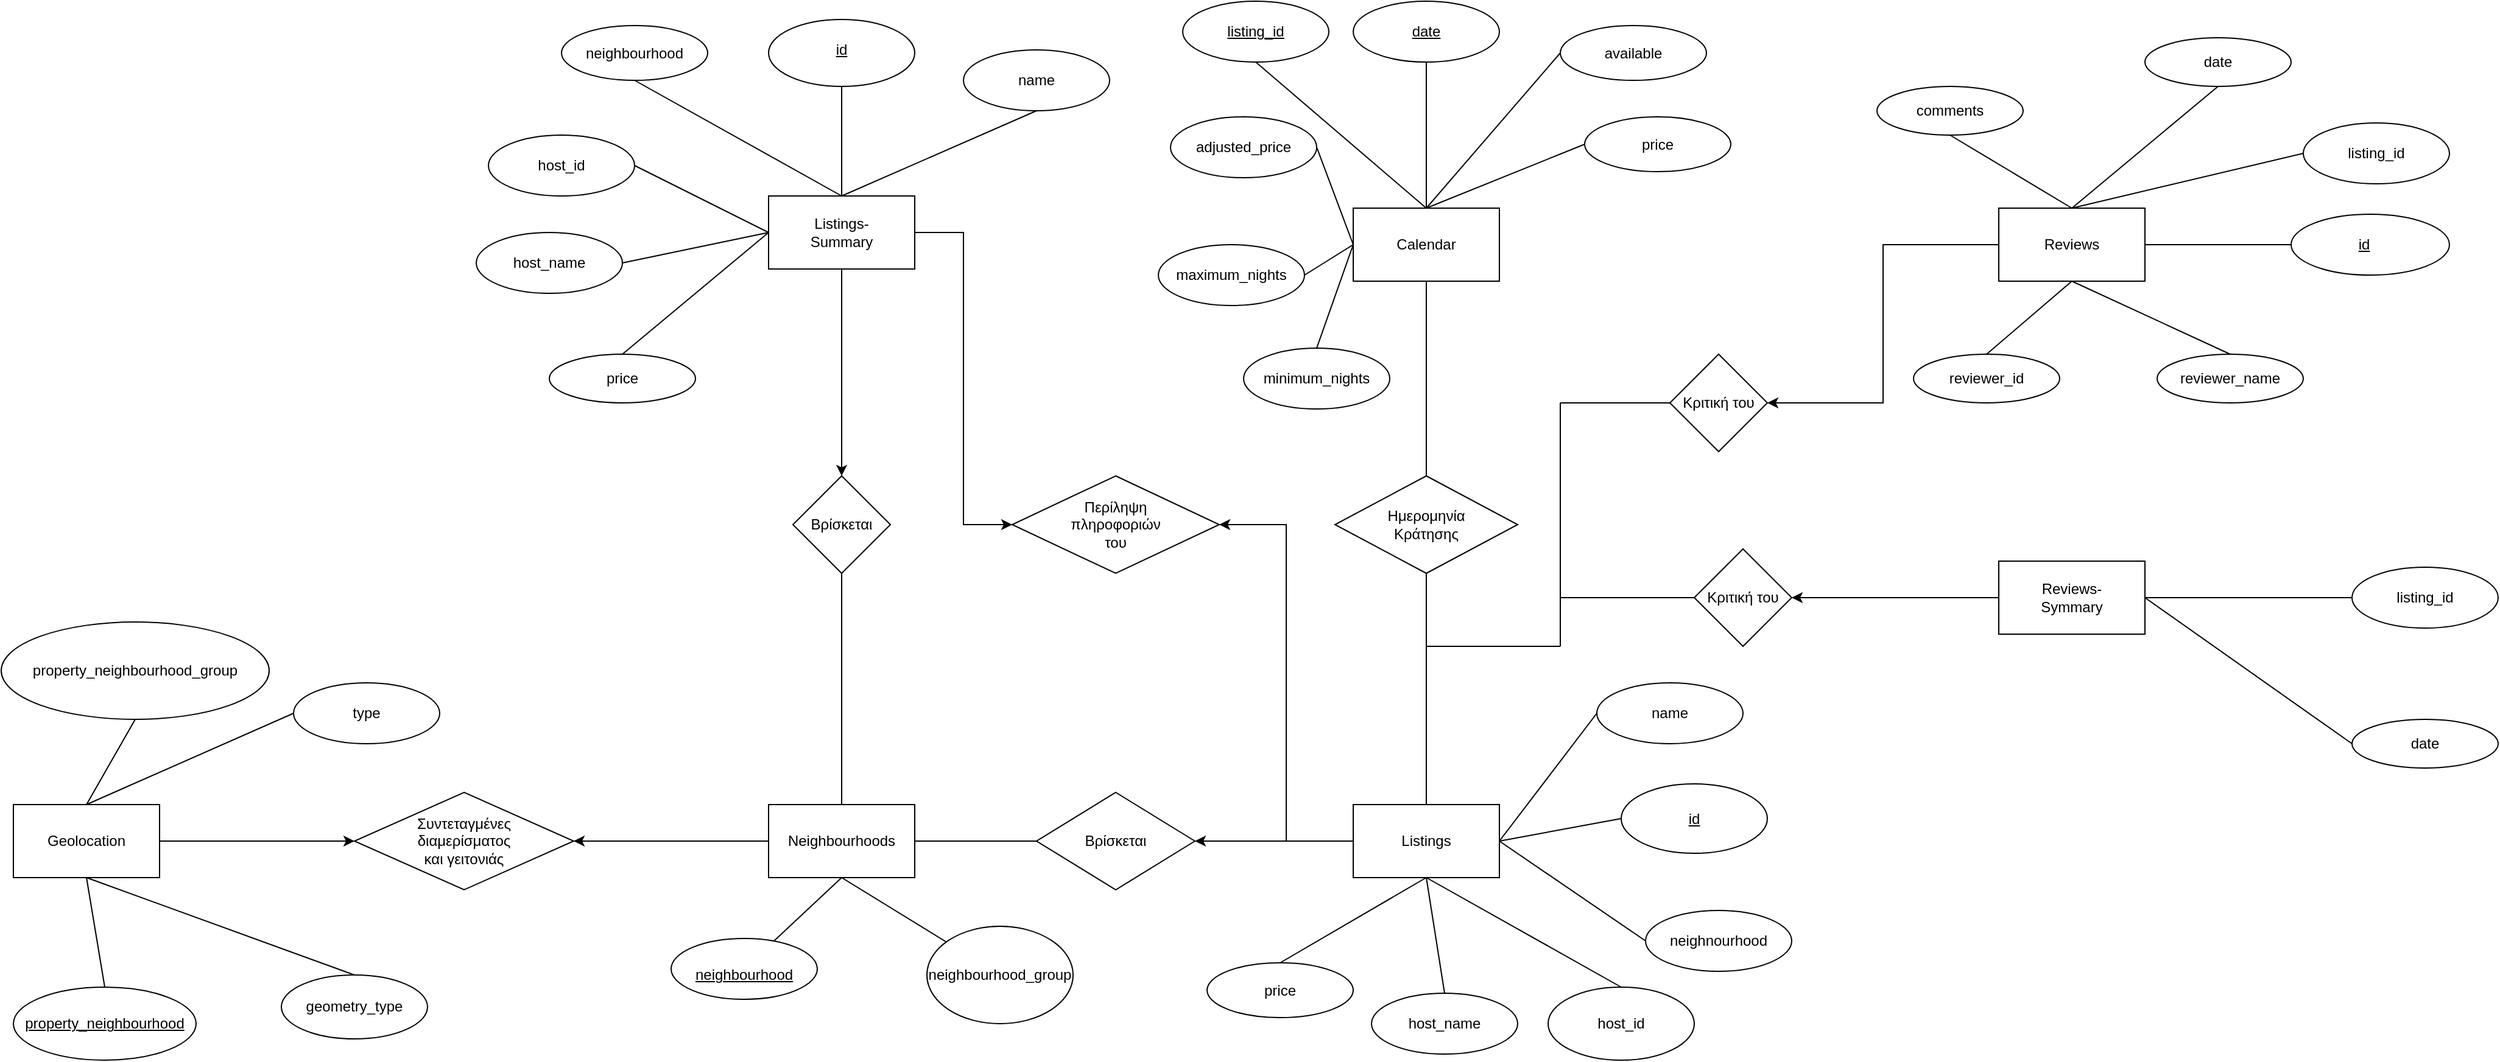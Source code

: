 <mxfile version="12.9.10" type="device"><diagram id="gf-BXoIpBYQlF5rUblDT" name="Page-1"><mxGraphModel dx="460" dy="752" grid="1" gridSize="10" guides="1" tooltips="1" connect="1" arrows="1" fold="1" page="1" pageScale="1" pageWidth="2336" pageHeight="1654" math="0" shadow="0"><root><mxCell id="0"/><mxCell id="1" parent="0"/><mxCell id="A4K1Vy2E4JJf_9jUE20A-54" style="edgeStyle=orthogonalEdgeStyle;rounded=0;orthogonalLoop=1;jettySize=auto;html=1;exitX=0;exitY=0.5;exitDx=0;exitDy=0;entryX=1;entryY=0.5;entryDx=0;entryDy=0;" parent="1" source="A4K1Vy2E4JJf_9jUE20A-2" target="A4K1Vy2E4JJf_9jUE20A-50" edge="1"><mxGeometry relative="1" as="geometry"/></mxCell><mxCell id="A4K1Vy2E4JJf_9jUE20A-2" value="" style="rounded=0;whiteSpace=wrap;html=1;" parent="1" vertex="1"><mxGeometry x="670" y="690" width="120" height="60" as="geometry"/></mxCell><mxCell id="A4K1Vy2E4JJf_9jUE20A-3" value="Neighbourhoods" style="text;html=1;strokeColor=none;fillColor=none;align=center;verticalAlign=middle;whiteSpace=wrap;rounded=0;" parent="1" vertex="1"><mxGeometry x="710" y="710" width="40" height="20" as="geometry"/></mxCell><mxCell id="A4K1Vy2E4JJf_9jUE20A-11" style="edgeStyle=orthogonalEdgeStyle;rounded=0;orthogonalLoop=1;jettySize=auto;html=1;exitX=0;exitY=0.5;exitDx=0;exitDy=0;entryX=1;entryY=0.5;entryDx=0;entryDy=0;" parent="1" source="A4K1Vy2E4JJf_9jUE20A-5" target="A4K1Vy2E4JJf_9jUE20A-7" edge="1"><mxGeometry relative="1" as="geometry"/></mxCell><mxCell id="A4K1Vy2E4JJf_9jUE20A-38" style="edgeStyle=orthogonalEdgeStyle;rounded=0;orthogonalLoop=1;jettySize=auto;html=1;exitX=0;exitY=0.5;exitDx=0;exitDy=0;entryX=1;entryY=0.5;entryDx=0;entryDy=0;" parent="1" source="A4K1Vy2E4JJf_9jUE20A-5" target="A4K1Vy2E4JJf_9jUE20A-21" edge="1"><mxGeometry relative="1" as="geometry"/></mxCell><mxCell id="A4K1Vy2E4JJf_9jUE20A-5" value="" style="rounded=0;whiteSpace=wrap;html=1;" parent="1" vertex="1"><mxGeometry x="1150" y="690" width="120" height="60" as="geometry"/></mxCell><mxCell id="A4K1Vy2E4JJf_9jUE20A-6" value="Listings" style="text;html=1;strokeColor=none;fillColor=none;align=center;verticalAlign=middle;whiteSpace=wrap;rounded=0;" parent="1" vertex="1"><mxGeometry x="1190" y="710" width="40" height="20" as="geometry"/></mxCell><mxCell id="A4K1Vy2E4JJf_9jUE20A-7" value="" style="rhombus;whiteSpace=wrap;html=1;" parent="1" vertex="1"><mxGeometry x="890" y="680" width="130" height="80" as="geometry"/></mxCell><mxCell id="A4K1Vy2E4JJf_9jUE20A-8" value="Βρίσκεται" style="text;html=1;strokeColor=none;fillColor=none;align=center;verticalAlign=middle;whiteSpace=wrap;rounded=0;" parent="1" vertex="1"><mxGeometry x="935" y="710" width="40" height="20" as="geometry"/></mxCell><mxCell id="A4K1Vy2E4JJf_9jUE20A-13" value="" style="endArrow=none;html=1;entryX=0;entryY=0.5;entryDx=0;entryDy=0;exitX=1;exitY=0.5;exitDx=0;exitDy=0;" parent="1" source="A4K1Vy2E4JJf_9jUE20A-2" target="A4K1Vy2E4JJf_9jUE20A-7" edge="1"><mxGeometry width="50" height="50" relative="1" as="geometry"><mxPoint x="900" y="750" as="sourcePoint"/><mxPoint x="950" y="700" as="targetPoint"/></mxGeometry></mxCell><mxCell id="A4K1Vy2E4JJf_9jUE20A-14" value="" style="rounded=0;whiteSpace=wrap;html=1;" parent="1" vertex="1"><mxGeometry x="1150" y="200" width="120" height="60" as="geometry"/></mxCell><mxCell id="A4K1Vy2E4JJf_9jUE20A-15" value="Calendar" style="text;html=1;strokeColor=none;fillColor=none;align=center;verticalAlign=middle;whiteSpace=wrap;rounded=0;" parent="1" vertex="1"><mxGeometry x="1190" y="220" width="40" height="20" as="geometry"/></mxCell><mxCell id="A4K1Vy2E4JJf_9jUE20A-16" value="" style="rhombus;whiteSpace=wrap;html=1;" parent="1" vertex="1"><mxGeometry x="1135" y="420" width="150" height="80" as="geometry"/></mxCell><mxCell id="A4K1Vy2E4JJf_9jUE20A-17" value="Ημερομηνία Κράτησης" style="text;html=1;strokeColor=none;fillColor=none;align=center;verticalAlign=middle;whiteSpace=wrap;rounded=0;" parent="1" vertex="1"><mxGeometry x="1190" y="450" width="40" height="20" as="geometry"/></mxCell><mxCell id="A4K1Vy2E4JJf_9jUE20A-18" value="" style="endArrow=none;html=1;entryX=0.5;entryY=1;entryDx=0;entryDy=0;exitX=0.5;exitY=0;exitDx=0;exitDy=0;" parent="1" source="A4K1Vy2E4JJf_9jUE20A-5" target="A4K1Vy2E4JJf_9jUE20A-16" edge="1"><mxGeometry width="50" height="50" relative="1" as="geometry"><mxPoint x="960" y="620" as="sourcePoint"/><mxPoint x="1010" y="570" as="targetPoint"/></mxGeometry></mxCell><mxCell id="A4K1Vy2E4JJf_9jUE20A-19" value="" style="endArrow=none;html=1;entryX=0.5;entryY=1;entryDx=0;entryDy=0;exitX=0.5;exitY=0;exitDx=0;exitDy=0;" parent="1" source="A4K1Vy2E4JJf_9jUE20A-16" target="A4K1Vy2E4JJf_9jUE20A-14" edge="1"><mxGeometry width="50" height="50" relative="1" as="geometry"><mxPoint x="1210" y="330" as="sourcePoint"/><mxPoint x="1010" y="510" as="targetPoint"/></mxGeometry></mxCell><mxCell id="A4K1Vy2E4JJf_9jUE20A-26" style="edgeStyle=orthogonalEdgeStyle;rounded=0;orthogonalLoop=1;jettySize=auto;html=1;exitX=0.5;exitY=1;exitDx=0;exitDy=0;entryX=0.5;entryY=0;entryDx=0;entryDy=0;" parent="1" source="A4K1Vy2E4JJf_9jUE20A-20" target="A4K1Vy2E4JJf_9jUE20A-22" edge="1"><mxGeometry relative="1" as="geometry"/></mxCell><mxCell id="A4K1Vy2E4JJf_9jUE20A-30" style="edgeStyle=orthogonalEdgeStyle;rounded=0;orthogonalLoop=1;jettySize=auto;html=1;exitX=1;exitY=0.5;exitDx=0;exitDy=0;entryX=0;entryY=0.5;entryDx=0;entryDy=0;" parent="1" source="A4K1Vy2E4JJf_9jUE20A-20" target="A4K1Vy2E4JJf_9jUE20A-21" edge="1"><mxGeometry relative="1" as="geometry"/></mxCell><mxCell id="A4K1Vy2E4JJf_9jUE20A-20" value="" style="rounded=0;whiteSpace=wrap;html=1;" parent="1" vertex="1"><mxGeometry x="670" y="190" width="120" height="60" as="geometry"/></mxCell><mxCell id="A4K1Vy2E4JJf_9jUE20A-21" value="" style="rhombus;whiteSpace=wrap;html=1;" parent="1" vertex="1"><mxGeometry x="870" y="420" width="170" height="80" as="geometry"/></mxCell><mxCell id="A4K1Vy2E4JJf_9jUE20A-22" value="" style="rhombus;whiteSpace=wrap;html=1;" parent="1" vertex="1"><mxGeometry x="690" y="420" width="80" height="80" as="geometry"/></mxCell><mxCell id="A4K1Vy2E4JJf_9jUE20A-23" value="Listings-Summary" style="text;html=1;strokeColor=none;fillColor=none;align=center;verticalAlign=middle;whiteSpace=wrap;rounded=0;" parent="1" vertex="1"><mxGeometry x="710" y="210" width="40" height="20" as="geometry"/></mxCell><mxCell id="A4K1Vy2E4JJf_9jUE20A-24" value="Βρίσκεται" style="text;html=1;strokeColor=none;fillColor=none;align=center;verticalAlign=middle;whiteSpace=wrap;rounded=0;" parent="1" vertex="1"><mxGeometry x="710" y="450" width="40" height="20" as="geometry"/></mxCell><mxCell id="A4K1Vy2E4JJf_9jUE20A-27" value="" style="endArrow=none;html=1;entryX=0.5;entryY=1;entryDx=0;entryDy=0;exitX=0.5;exitY=0;exitDx=0;exitDy=0;" parent="1" source="A4K1Vy2E4JJf_9jUE20A-2" target="A4K1Vy2E4JJf_9jUE20A-22" edge="1"><mxGeometry width="50" height="50" relative="1" as="geometry"><mxPoint x="600" y="540" as="sourcePoint"/><mxPoint x="650" y="490" as="targetPoint"/></mxGeometry></mxCell><mxCell id="A4K1Vy2E4JJf_9jUE20A-29" value="Περίληψη πληροφοριών του" style="text;html=1;strokeColor=none;fillColor=none;align=center;verticalAlign=middle;whiteSpace=wrap;rounded=0;" parent="1" vertex="1"><mxGeometry x="935" y="450" width="40" height="20" as="geometry"/></mxCell><mxCell id="OvJoyzUW6pCH1yjwQVeK-3" style="edgeStyle=orthogonalEdgeStyle;rounded=0;orthogonalLoop=1;jettySize=auto;html=1;exitX=0;exitY=0.5;exitDx=0;exitDy=0;entryX=1;entryY=0.5;entryDx=0;entryDy=0;" parent="1" source="A4K1Vy2E4JJf_9jUE20A-32" target="OvJoyzUW6pCH1yjwQVeK-1" edge="1"><mxGeometry relative="1" as="geometry"/></mxCell><mxCell id="A4K1Vy2E4JJf_9jUE20A-32" value="" style="rounded=0;whiteSpace=wrap;html=1;" parent="1" vertex="1"><mxGeometry x="1680" y="200" width="120" height="60" as="geometry"/></mxCell><mxCell id="A4K1Vy2E4JJf_9jUE20A-34" value="Reviews" style="text;html=1;strokeColor=none;fillColor=none;align=center;verticalAlign=middle;whiteSpace=wrap;rounded=0;" parent="1" vertex="1"><mxGeometry x="1720" y="220" width="40" height="20" as="geometry"/></mxCell><mxCell id="OvJoyzUW6pCH1yjwQVeK-4" style="edgeStyle=orthogonalEdgeStyle;rounded=0;orthogonalLoop=1;jettySize=auto;html=1;exitX=0;exitY=0.5;exitDx=0;exitDy=0;entryX=1;entryY=0.5;entryDx=0;entryDy=0;" parent="1" source="A4K1Vy2E4JJf_9jUE20A-39" target="OvJoyzUW6pCH1yjwQVeK-2" edge="1"><mxGeometry relative="1" as="geometry"/></mxCell><mxCell id="A4K1Vy2E4JJf_9jUE20A-39" value="" style="rounded=0;whiteSpace=wrap;html=1;" parent="1" vertex="1"><mxGeometry x="1680" y="490" width="120" height="60" as="geometry"/></mxCell><mxCell id="A4K1Vy2E4JJf_9jUE20A-45" value="Reviews-Symmary" style="text;html=1;strokeColor=none;fillColor=none;align=center;verticalAlign=middle;whiteSpace=wrap;rounded=0;" parent="1" vertex="1"><mxGeometry x="1720" y="510" width="40" height="20" as="geometry"/></mxCell><mxCell id="A4K1Vy2E4JJf_9jUE20A-53" style="edgeStyle=orthogonalEdgeStyle;rounded=0;orthogonalLoop=1;jettySize=auto;html=1;exitX=1;exitY=0.5;exitDx=0;exitDy=0;entryX=0;entryY=0.5;entryDx=0;entryDy=0;" parent="1" source="A4K1Vy2E4JJf_9jUE20A-49" target="A4K1Vy2E4JJf_9jUE20A-50" edge="1"><mxGeometry relative="1" as="geometry"/></mxCell><mxCell id="A4K1Vy2E4JJf_9jUE20A-49" value="" style="rounded=0;whiteSpace=wrap;html=1;" parent="1" vertex="1"><mxGeometry x="50" y="690" width="120" height="60" as="geometry"/></mxCell><mxCell id="A4K1Vy2E4JJf_9jUE20A-50" value="" style="rhombus;whiteSpace=wrap;html=1;" parent="1" vertex="1"><mxGeometry x="330" y="680" width="180" height="80" as="geometry"/></mxCell><mxCell id="A4K1Vy2E4JJf_9jUE20A-51" value="Geolocation" style="text;html=1;strokeColor=none;fillColor=none;align=center;verticalAlign=middle;whiteSpace=wrap;rounded=0;" parent="1" vertex="1"><mxGeometry x="90" y="710" width="40" height="20" as="geometry"/></mxCell><mxCell id="A4K1Vy2E4JJf_9jUE20A-52" value="Συντεταγμένες διαμερίσματος και γειτονιάς" style="text;html=1;strokeColor=none;fillColor=none;align=center;verticalAlign=middle;whiteSpace=wrap;rounded=0;" parent="1" vertex="1"><mxGeometry x="400" y="710" width="40" height="20" as="geometry"/></mxCell><mxCell id="myD15MmcqNyJGYurmkZs-1" value="" style="endArrow=none;html=1;exitX=0.5;exitY=1;exitDx=0;exitDy=0;" parent="1" source="A4K1Vy2E4JJf_9jUE20A-2" target="myD15MmcqNyJGYurmkZs-2" edge="1"><mxGeometry width="50" height="50" relative="1" as="geometry"><mxPoint x="800" y="720" as="sourcePoint"/><mxPoint x="730" y="830" as="targetPoint"/></mxGeometry></mxCell><mxCell id="myD15MmcqNyJGYurmkZs-2" value="" style="ellipse;whiteSpace=wrap;html=1;" parent="1" vertex="1"><mxGeometry x="590" y="800" width="120" height="50" as="geometry"/></mxCell><mxCell id="myD15MmcqNyJGYurmkZs-3" value="neighbourhood" style="text;html=1;strokeColor=none;fillColor=none;align=center;verticalAlign=middle;whiteSpace=wrap;rounded=0;fontStyle=4" parent="1" vertex="1"><mxGeometry x="630" y="820" width="40" height="20" as="geometry"/></mxCell><mxCell id="myD15MmcqNyJGYurmkZs-5" value="" style="ellipse;whiteSpace=wrap;html=1;" parent="1" vertex="1"><mxGeometry x="800" y="790" width="120" height="80" as="geometry"/></mxCell><mxCell id="myD15MmcqNyJGYurmkZs-6" value="" style="endArrow=none;html=1;entryX=0.5;entryY=1;entryDx=0;entryDy=0;" parent="1" source="myD15MmcqNyJGYurmkZs-5" target="A4K1Vy2E4JJf_9jUE20A-2" edge="1"><mxGeometry width="50" height="50" relative="1" as="geometry"><mxPoint x="800" y="720" as="sourcePoint"/><mxPoint x="850" y="670" as="targetPoint"/></mxGeometry></mxCell><mxCell id="myD15MmcqNyJGYurmkZs-7" value="neighbourhood_group" style="text;html=1;strokeColor=none;fillColor=none;align=center;verticalAlign=middle;whiteSpace=wrap;rounded=0;" parent="1" vertex="1"><mxGeometry x="840" y="820" width="40" height="20" as="geometry"/></mxCell><mxCell id="myD15MmcqNyJGYurmkZs-8" value="" style="ellipse;whiteSpace=wrap;html=1;" parent="1" vertex="1"><mxGeometry x="1970" y="620" width="120" height="40" as="geometry"/></mxCell><mxCell id="myD15MmcqNyJGYurmkZs-9" value="" style="ellipse;whiteSpace=wrap;html=1;" parent="1" vertex="1"><mxGeometry x="1970" y="495" width="120" height="50" as="geometry"/></mxCell><mxCell id="myD15MmcqNyJGYurmkZs-10" value="" style="endArrow=none;html=1;entryX=0;entryY=0.5;entryDx=0;entryDy=0;exitX=1;exitY=0.5;exitDx=0;exitDy=0;" parent="1" source="A4K1Vy2E4JJf_9jUE20A-39" target="myD15MmcqNyJGYurmkZs-9" edge="1"><mxGeometry width="50" height="50" relative="1" as="geometry"><mxPoint x="1560" y="520" as="sourcePoint"/><mxPoint x="1610" y="470" as="targetPoint"/></mxGeometry></mxCell><mxCell id="myD15MmcqNyJGYurmkZs-11" value="" style="endArrow=none;html=1;entryX=0;entryY=0.5;entryDx=0;entryDy=0;exitX=1;exitY=0.5;exitDx=0;exitDy=0;" parent="1" source="A4K1Vy2E4JJf_9jUE20A-39" target="myD15MmcqNyJGYurmkZs-8" edge="1"><mxGeometry width="50" height="50" relative="1" as="geometry"><mxPoint x="1560" y="520" as="sourcePoint"/><mxPoint x="1610" y="470" as="targetPoint"/></mxGeometry></mxCell><mxCell id="myD15MmcqNyJGYurmkZs-12" value="listing_id" style="text;html=1;strokeColor=none;fillColor=none;align=center;verticalAlign=middle;whiteSpace=wrap;rounded=0;" parent="1" vertex="1"><mxGeometry x="2010" y="510" width="40" height="20" as="geometry"/></mxCell><mxCell id="myD15MmcqNyJGYurmkZs-14" value="date" style="text;html=1;strokeColor=none;fillColor=none;align=center;verticalAlign=middle;whiteSpace=wrap;rounded=0;fontStyle=0" parent="1" vertex="1"><mxGeometry x="2010" y="630" width="40" height="20" as="geometry"/></mxCell><mxCell id="myD15MmcqNyJGYurmkZs-15" value="listing_id" style="ellipse;whiteSpace=wrap;html=1;" parent="1" vertex="1"><mxGeometry x="1930" y="130" width="120" height="50" as="geometry"/></mxCell><mxCell id="myD15MmcqNyJGYurmkZs-16" value="" style="ellipse;whiteSpace=wrap;html=1;" parent="1" vertex="1"><mxGeometry x="1920" y="205" width="130" height="50" as="geometry"/></mxCell><mxCell id="myD15MmcqNyJGYurmkZs-17" value="&lt;u&gt;id&lt;/u&gt;" style="text;html=1;strokeColor=none;fillColor=none;align=center;verticalAlign=middle;whiteSpace=wrap;rounded=0;" parent="1" vertex="1"><mxGeometry x="1960" y="220" width="40" height="20" as="geometry"/></mxCell><mxCell id="myD15MmcqNyJGYurmkZs-18" value="" style="endArrow=none;html=1;entryX=0;entryY=0.5;entryDx=0;entryDy=0;exitX=1;exitY=0.5;exitDx=0;exitDy=0;" parent="1" source="A4K1Vy2E4JJf_9jUE20A-32" target="myD15MmcqNyJGYurmkZs-16" edge="1"><mxGeometry width="50" height="50" relative="1" as="geometry"><mxPoint x="1780" y="420" as="sourcePoint"/><mxPoint x="1830" y="370" as="targetPoint"/></mxGeometry></mxCell><mxCell id="myD15MmcqNyJGYurmkZs-19" value="" style="ellipse;whiteSpace=wrap;html=1;" parent="1" vertex="1"><mxGeometry x="1800" y="60" width="120" height="40" as="geometry"/></mxCell><mxCell id="myD15MmcqNyJGYurmkZs-21" value="date" style="text;html=1;strokeColor=none;fillColor=none;align=center;verticalAlign=middle;whiteSpace=wrap;rounded=0;" parent="1" vertex="1"><mxGeometry x="1840" y="70" width="40" height="20" as="geometry"/></mxCell><mxCell id="myD15MmcqNyJGYurmkZs-22" value="" style="ellipse;whiteSpace=wrap;html=1;" parent="1" vertex="1"><mxGeometry x="1580" y="100" width="120" height="40" as="geometry"/></mxCell><mxCell id="myD15MmcqNyJGYurmkZs-23" value="comments" style="text;html=1;strokeColor=none;fillColor=none;align=center;verticalAlign=middle;whiteSpace=wrap;rounded=0;" parent="1" vertex="1"><mxGeometry x="1620" y="110" width="40" height="20" as="geometry"/></mxCell><mxCell id="myD15MmcqNyJGYurmkZs-24" value="" style="ellipse;whiteSpace=wrap;html=1;" parent="1" vertex="1"><mxGeometry x="1610" y="320" width="120" height="40" as="geometry"/></mxCell><mxCell id="myD15MmcqNyJGYurmkZs-25" value="" style="endArrow=none;html=1;entryX=0.5;entryY=1;entryDx=0;entryDy=0;exitX=0.5;exitY=0;exitDx=0;exitDy=0;" parent="1" source="myD15MmcqNyJGYurmkZs-24" target="A4K1Vy2E4JJf_9jUE20A-32" edge="1"><mxGeometry width="50" height="50" relative="1" as="geometry"><mxPoint x="1780" y="420" as="sourcePoint"/><mxPoint x="1740" y="280" as="targetPoint"/></mxGeometry></mxCell><mxCell id="myD15MmcqNyJGYurmkZs-26" value="reviewer_id" style="text;html=1;strokeColor=none;fillColor=none;align=center;verticalAlign=middle;whiteSpace=wrap;rounded=0;" parent="1" vertex="1"><mxGeometry x="1650" y="330" width="40" height="20" as="geometry"/></mxCell><mxCell id="myD15MmcqNyJGYurmkZs-27" value="" style="ellipse;whiteSpace=wrap;html=1;" parent="1" vertex="1"><mxGeometry x="1810" y="320" width="120" height="40" as="geometry"/></mxCell><mxCell id="myD15MmcqNyJGYurmkZs-28" value="reviewer_name" style="text;html=1;strokeColor=none;fillColor=none;align=center;verticalAlign=middle;whiteSpace=wrap;rounded=0;" parent="1" vertex="1"><mxGeometry x="1850" y="330" width="40" height="20" as="geometry"/></mxCell><mxCell id="myD15MmcqNyJGYurmkZs-29" value="" style="endArrow=none;html=1;entryX=0.5;entryY=1;entryDx=0;entryDy=0;exitX=0.5;exitY=0;exitDx=0;exitDy=0;" parent="1" source="myD15MmcqNyJGYurmkZs-27" target="A4K1Vy2E4JJf_9jUE20A-32" edge="1"><mxGeometry width="50" height="50" relative="1" as="geometry"><mxPoint x="1780" y="420" as="sourcePoint"/><mxPoint x="1830" y="370" as="targetPoint"/></mxGeometry></mxCell><mxCell id="myD15MmcqNyJGYurmkZs-30" value="" style="endArrow=none;html=1;entryX=0.5;entryY=1;entryDx=0;entryDy=0;exitX=0.5;exitY=0;exitDx=0;exitDy=0;" parent="1" source="A4K1Vy2E4JJf_9jUE20A-32" target="myD15MmcqNyJGYurmkZs-22" edge="1"><mxGeometry width="50" height="50" relative="1" as="geometry"><mxPoint x="1790" y="410" as="sourcePoint"/><mxPoint x="1860" y="450" as="targetPoint"/></mxGeometry></mxCell><mxCell id="myD15MmcqNyJGYurmkZs-31" value="" style="endArrow=none;html=1;entryX=0.5;entryY=1;entryDx=0;entryDy=0;exitX=0.5;exitY=0;exitDx=0;exitDy=0;" parent="1" source="A4K1Vy2E4JJf_9jUE20A-32" target="myD15MmcqNyJGYurmkZs-19" edge="1"><mxGeometry width="50" height="50" relative="1" as="geometry"><mxPoint x="1780" y="420" as="sourcePoint"/><mxPoint x="1830" y="370" as="targetPoint"/></mxGeometry></mxCell><mxCell id="myD15MmcqNyJGYurmkZs-32" value="" style="endArrow=none;html=1;entryX=0;entryY=0.5;entryDx=0;entryDy=0;exitX=0.5;exitY=0;exitDx=0;exitDy=0;" parent="1" source="A4K1Vy2E4JJf_9jUE20A-32" target="myD15MmcqNyJGYurmkZs-15" edge="1"><mxGeometry width="50" height="50" relative="1" as="geometry"><mxPoint x="1780" y="420" as="sourcePoint"/><mxPoint x="1830" y="370" as="targetPoint"/></mxGeometry></mxCell><mxCell id="myD15MmcqNyJGYurmkZs-33" value="&lt;u&gt;date&lt;/u&gt;" style="ellipse;whiteSpace=wrap;html=1;" parent="1" vertex="1"><mxGeometry x="1150" y="30" width="120" height="50" as="geometry"/></mxCell><mxCell id="myD15MmcqNyJGYurmkZs-35" value="" style="ellipse;whiteSpace=wrap;html=1;" parent="1" vertex="1"><mxGeometry x="1010" y="30" width="120" height="50" as="geometry"/></mxCell><mxCell id="myD15MmcqNyJGYurmkZs-36" value="&lt;u&gt;listing_id&lt;/u&gt;" style="text;html=1;strokeColor=none;fillColor=none;align=center;verticalAlign=middle;whiteSpace=wrap;rounded=0;" parent="1" vertex="1"><mxGeometry x="1050" y="45" width="40" height="20" as="geometry"/></mxCell><mxCell id="myD15MmcqNyJGYurmkZs-38" value="" style="endArrow=none;html=1;entryX=0.5;entryY=1;entryDx=0;entryDy=0;exitX=0.5;exitY=0;exitDx=0;exitDy=0;" parent="1" source="A4K1Vy2E4JJf_9jUE20A-14" target="myD15MmcqNyJGYurmkZs-35" edge="1"><mxGeometry width="50" height="50" relative="1" as="geometry"><mxPoint x="1010" y="290" as="sourcePoint"/><mxPoint x="1060" y="240" as="targetPoint"/></mxGeometry></mxCell><mxCell id="myD15MmcqNyJGYurmkZs-39" value="" style="endArrow=none;html=1;entryX=0.5;entryY=1;entryDx=0;entryDy=0;exitX=0.5;exitY=0;exitDx=0;exitDy=0;" parent="1" source="A4K1Vy2E4JJf_9jUE20A-14" target="myD15MmcqNyJGYurmkZs-33" edge="1"><mxGeometry width="50" height="50" relative="1" as="geometry"><mxPoint x="1010" y="290" as="sourcePoint"/><mxPoint x="1060" y="240" as="targetPoint"/></mxGeometry></mxCell><mxCell id="myD15MmcqNyJGYurmkZs-40" value="" style="ellipse;whiteSpace=wrap;html=1;" parent="1" vertex="1"><mxGeometry x="1320" y="50" width="120" height="45" as="geometry"/></mxCell><mxCell id="myD15MmcqNyJGYurmkZs-41" value="available" style="text;html=1;strokeColor=none;fillColor=none;align=center;verticalAlign=middle;whiteSpace=wrap;rounded=0;" parent="1" vertex="1"><mxGeometry x="1360" y="62.5" width="40" height="20" as="geometry"/></mxCell><mxCell id="myD15MmcqNyJGYurmkZs-42" value="" style="ellipse;whiteSpace=wrap;html=1;" parent="1" vertex="1"><mxGeometry x="1340" y="125" width="120" height="45" as="geometry"/></mxCell><mxCell id="myD15MmcqNyJGYurmkZs-43" value="price" style="text;html=1;strokeColor=none;fillColor=none;align=center;verticalAlign=middle;whiteSpace=wrap;rounded=0;" parent="1" vertex="1"><mxGeometry x="1380" y="137.5" width="40" height="20" as="geometry"/></mxCell><mxCell id="myD15MmcqNyJGYurmkZs-44" value="" style="endArrow=none;html=1;entryX=0;entryY=0.5;entryDx=0;entryDy=0;exitX=0.5;exitY=0;exitDx=0;exitDy=0;" parent="1" source="A4K1Vy2E4JJf_9jUE20A-14" target="myD15MmcqNyJGYurmkZs-40" edge="1"><mxGeometry width="50" height="50" relative="1" as="geometry"><mxPoint x="1300" y="290" as="sourcePoint"/><mxPoint x="1350" y="240" as="targetPoint"/></mxGeometry></mxCell><mxCell id="myD15MmcqNyJGYurmkZs-45" value="" style="endArrow=none;html=1;entryX=0;entryY=0.5;entryDx=0;entryDy=0;" parent="1" target="myD15MmcqNyJGYurmkZs-42" edge="1"><mxGeometry width="50" height="50" relative="1" as="geometry"><mxPoint x="1210" y="200" as="sourcePoint"/><mxPoint x="1350" y="240" as="targetPoint"/></mxGeometry></mxCell><mxCell id="myD15MmcqNyJGYurmkZs-46" value="" style="ellipse;whiteSpace=wrap;html=1;" parent="1" vertex="1"><mxGeometry x="1000" y="125" width="120" height="50" as="geometry"/></mxCell><mxCell id="myD15MmcqNyJGYurmkZs-47" value="adjusted_price" style="text;html=1;strokeColor=none;fillColor=none;align=center;verticalAlign=middle;whiteSpace=wrap;rounded=0;" parent="1" vertex="1"><mxGeometry x="1040" y="140" width="40" height="20" as="geometry"/></mxCell><mxCell id="myD15MmcqNyJGYurmkZs-48" value="" style="ellipse;whiteSpace=wrap;html=1;" parent="1" vertex="1"><mxGeometry x="990" y="230" width="120" height="50" as="geometry"/></mxCell><mxCell id="myD15MmcqNyJGYurmkZs-49" value="maximum_nights" style="text;html=1;strokeColor=none;fillColor=none;align=center;verticalAlign=middle;whiteSpace=wrap;rounded=0;" parent="1" vertex="1"><mxGeometry x="1030" y="245" width="40" height="20" as="geometry"/></mxCell><mxCell id="myD15MmcqNyJGYurmkZs-50" value="" style="endArrow=none;html=1;exitX=1;exitY=0.5;exitDx=0;exitDy=0;entryX=0;entryY=0.5;entryDx=0;entryDy=0;" parent="1" source="myD15MmcqNyJGYurmkZs-48" target="A4K1Vy2E4JJf_9jUE20A-14" edge="1"><mxGeometry width="50" height="50" relative="1" as="geometry"><mxPoint x="1300" y="290" as="sourcePoint"/><mxPoint x="1350" y="240" as="targetPoint"/></mxGeometry></mxCell><mxCell id="myD15MmcqNyJGYurmkZs-51" value="" style="endArrow=none;html=1;exitX=1;exitY=0.5;exitDx=0;exitDy=0;entryX=0;entryY=0.5;entryDx=0;entryDy=0;" parent="1" source="myD15MmcqNyJGYurmkZs-46" target="A4K1Vy2E4JJf_9jUE20A-14" edge="1"><mxGeometry width="50" height="50" relative="1" as="geometry"><mxPoint x="1300" y="290" as="sourcePoint"/><mxPoint x="1350" y="240" as="targetPoint"/></mxGeometry></mxCell><mxCell id="myD15MmcqNyJGYurmkZs-52" value="minimum_nights" style="ellipse;whiteSpace=wrap;html=1;" parent="1" vertex="1"><mxGeometry x="1060" y="315" width="120" height="50" as="geometry"/></mxCell><mxCell id="myD15MmcqNyJGYurmkZs-53" value="" style="endArrow=none;html=1;exitX=0.5;exitY=0;exitDx=0;exitDy=0;entryX=0;entryY=0.5;entryDx=0;entryDy=0;" parent="1" source="myD15MmcqNyJGYurmkZs-52" target="A4K1Vy2E4JJf_9jUE20A-14" edge="1"><mxGeometry width="50" height="50" relative="1" as="geometry"><mxPoint x="1300" y="290" as="sourcePoint"/><mxPoint x="1350" y="240" as="targetPoint"/></mxGeometry></mxCell><mxCell id="myD15MmcqNyJGYurmkZs-54" value="" style="ellipse;whiteSpace=wrap;html=1;" parent="1" vertex="1"><mxGeometry x="670" y="45" width="120" height="55" as="geometry"/></mxCell><mxCell id="myD15MmcqNyJGYurmkZs-55" value="" style="endArrow=none;html=1;entryX=0.5;entryY=1;entryDx=0;entryDy=0;exitX=0.5;exitY=0;exitDx=0;exitDy=0;" parent="1" source="A4K1Vy2E4JJf_9jUE20A-20" target="myD15MmcqNyJGYurmkZs-54" edge="1"><mxGeometry width="50" height="50" relative="1" as="geometry"><mxPoint x="880" y="390" as="sourcePoint"/><mxPoint x="930" y="340" as="targetPoint"/></mxGeometry></mxCell><mxCell id="myD15MmcqNyJGYurmkZs-56" value="&lt;u&gt;id&lt;/u&gt;" style="text;html=1;strokeColor=none;fillColor=none;align=center;verticalAlign=middle;whiteSpace=wrap;rounded=0;" parent="1" vertex="1"><mxGeometry x="710" y="60" width="40" height="20" as="geometry"/></mxCell><mxCell id="myD15MmcqNyJGYurmkZs-57" value="neighbourhood&lt;br&gt;" style="ellipse;whiteSpace=wrap;html=1;" parent="1" vertex="1"><mxGeometry x="500" y="50" width="120" height="45" as="geometry"/></mxCell><mxCell id="myD15MmcqNyJGYurmkZs-58" value="" style="endArrow=none;html=1;entryX=0.5;entryY=1;entryDx=0;entryDy=0;" parent="1" target="myD15MmcqNyJGYurmkZs-57" edge="1"><mxGeometry width="50" height="50" relative="1" as="geometry"><mxPoint x="730" y="190" as="sourcePoint"/><mxPoint x="930" y="140" as="targetPoint"/></mxGeometry></mxCell><mxCell id="myD15MmcqNyJGYurmkZs-59" value="name" style="ellipse;whiteSpace=wrap;html=1;" parent="1" vertex="1"><mxGeometry x="830" y="70" width="120" height="50" as="geometry"/></mxCell><mxCell id="myD15MmcqNyJGYurmkZs-60" value="" style="endArrow=none;html=1;entryX=0.5;entryY=1;entryDx=0;entryDy=0;" parent="1" target="myD15MmcqNyJGYurmkZs-59" edge="1"><mxGeometry width="50" height="50" relative="1" as="geometry"><mxPoint x="730" y="190" as="sourcePoint"/><mxPoint x="930" y="140" as="targetPoint"/></mxGeometry></mxCell><mxCell id="myD15MmcqNyJGYurmkZs-61" value="host_id" style="ellipse;whiteSpace=wrap;html=1;" parent="1" vertex="1"><mxGeometry x="440" y="140" width="120" height="50" as="geometry"/></mxCell><mxCell id="myD15MmcqNyJGYurmkZs-62" value="" style="endArrow=none;html=1;exitX=1;exitY=0.5;exitDx=0;exitDy=0;entryX=0;entryY=0.5;entryDx=0;entryDy=0;" parent="1" source="myD15MmcqNyJGYurmkZs-61" target="A4K1Vy2E4JJf_9jUE20A-20" edge="1"><mxGeometry width="50" height="50" relative="1" as="geometry"><mxPoint x="880" y="190" as="sourcePoint"/><mxPoint x="930" y="140" as="targetPoint"/></mxGeometry></mxCell><mxCell id="myD15MmcqNyJGYurmkZs-63" value="host_name" style="ellipse;whiteSpace=wrap;html=1;" parent="1" vertex="1"><mxGeometry x="430" y="220" width="120" height="50" as="geometry"/></mxCell><mxCell id="myD15MmcqNyJGYurmkZs-64" value="price" style="ellipse;whiteSpace=wrap;html=1;" parent="1" vertex="1"><mxGeometry x="490" y="320" width="120" height="40" as="geometry"/></mxCell><mxCell id="myD15MmcqNyJGYurmkZs-65" value="" style="endArrow=none;html=1;exitX=0.5;exitY=0;exitDx=0;exitDy=0;entryX=0;entryY=0.5;entryDx=0;entryDy=0;" parent="1" source="myD15MmcqNyJGYurmkZs-64" target="A4K1Vy2E4JJf_9jUE20A-20" edge="1"><mxGeometry width="50" height="50" relative="1" as="geometry"><mxPoint x="880" y="390" as="sourcePoint"/><mxPoint x="930" y="340" as="targetPoint"/></mxGeometry></mxCell><mxCell id="myD15MmcqNyJGYurmkZs-66" value="" style="endArrow=none;html=1;exitX=1;exitY=0.5;exitDx=0;exitDy=0;" parent="1" source="myD15MmcqNyJGYurmkZs-63" edge="1"><mxGeometry width="50" height="50" relative="1" as="geometry"><mxPoint x="880" y="390" as="sourcePoint"/><mxPoint x="670" y="220" as="targetPoint"/></mxGeometry></mxCell><mxCell id="myD15MmcqNyJGYurmkZs-67" value="&lt;u&gt;id&lt;/u&gt;" style="ellipse;whiteSpace=wrap;html=1;" parent="1" vertex="1"><mxGeometry x="1370" y="673" width="120" height="57" as="geometry"/></mxCell><mxCell id="myD15MmcqNyJGYurmkZs-68" value="name" style="ellipse;whiteSpace=wrap;html=1;" parent="1" vertex="1"><mxGeometry x="1350" y="590" width="120" height="50" as="geometry"/></mxCell><mxCell id="myD15MmcqNyJGYurmkZs-69" value="neighnourhood" style="ellipse;whiteSpace=wrap;html=1;" parent="1" vertex="1"><mxGeometry x="1390" y="777" width="120" height="50" as="geometry"/></mxCell><mxCell id="myD15MmcqNyJGYurmkZs-70" value="host_id" style="ellipse;whiteSpace=wrap;html=1;" parent="1" vertex="1"><mxGeometry x="1310" y="840" width="120" height="60" as="geometry"/></mxCell><mxCell id="myD15MmcqNyJGYurmkZs-71" value="host_name" style="ellipse;whiteSpace=wrap;html=1;" parent="1" vertex="1"><mxGeometry x="1165" y="845" width="120" height="50" as="geometry"/></mxCell><mxCell id="myD15MmcqNyJGYurmkZs-72" value="price" style="ellipse;whiteSpace=wrap;html=1;" parent="1" vertex="1"><mxGeometry x="1030" y="820" width="120" height="45" as="geometry"/></mxCell><mxCell id="myD15MmcqNyJGYurmkZs-73" value="&lt;u&gt;property_neighbourhood&lt;/u&gt;" style="ellipse;whiteSpace=wrap;html=1;" parent="1" vertex="1"><mxGeometry x="50" y="840" width="150" height="60" as="geometry"/></mxCell><mxCell id="myD15MmcqNyJGYurmkZs-74" value="geometry_type" style="ellipse;whiteSpace=wrap;html=1;" parent="1" vertex="1"><mxGeometry x="270" y="830" width="120" height="52.5" as="geometry"/></mxCell><mxCell id="myD15MmcqNyJGYurmkZs-75" value="type" style="ellipse;whiteSpace=wrap;html=1;" parent="1" vertex="1"><mxGeometry x="280" y="590" width="120" height="50" as="geometry"/></mxCell><mxCell id="myD15MmcqNyJGYurmkZs-76" value="" style="endArrow=none;html=1;entryX=0;entryY=0.5;entryDx=0;entryDy=0;exitX=0.5;exitY=0;exitDx=0;exitDy=0;" parent="1" source="A4K1Vy2E4JJf_9jUE20A-49" target="myD15MmcqNyJGYurmkZs-75" edge="1"><mxGeometry width="50" height="50" relative="1" as="geometry"><mxPoint x="200" y="675" as="sourcePoint"/><mxPoint x="250" y="625" as="targetPoint"/></mxGeometry></mxCell><mxCell id="myD15MmcqNyJGYurmkZs-77" value="" style="endArrow=none;html=1;exitX=0.5;exitY=0;exitDx=0;exitDy=0;entryX=0.5;entryY=1;entryDx=0;entryDy=0;" parent="1" source="myD15MmcqNyJGYurmkZs-74" target="A4K1Vy2E4JJf_9jUE20A-49" edge="1"><mxGeometry width="50" height="50" relative="1" as="geometry"><mxPoint x="260" y="827" as="sourcePoint"/><mxPoint x="310" y="777" as="targetPoint"/></mxGeometry></mxCell><mxCell id="myD15MmcqNyJGYurmkZs-78" value="" style="endArrow=none;html=1;exitX=0.5;exitY=0;exitDx=0;exitDy=0;" parent="1" source="myD15MmcqNyJGYurmkZs-73" edge="1"><mxGeometry width="50" height="50" relative="1" as="geometry"><mxPoint x="120" y="820" as="sourcePoint"/><mxPoint x="110" y="750" as="targetPoint"/></mxGeometry></mxCell><mxCell id="myD15MmcqNyJGYurmkZs-79" value="property_neighbourhood_group" style="ellipse;whiteSpace=wrap;html=1;" parent="1" vertex="1"><mxGeometry x="40" y="540" width="220" height="80" as="geometry"/></mxCell><mxCell id="myD15MmcqNyJGYurmkZs-80" value="" style="endArrow=none;html=1;entryX=0.5;entryY=1;entryDx=0;entryDy=0;exitX=0.5;exitY=0;exitDx=0;exitDy=0;" parent="1" source="A4K1Vy2E4JJf_9jUE20A-49" target="myD15MmcqNyJGYurmkZs-79" edge="1"><mxGeometry width="50" height="50" relative="1" as="geometry"><mxPoint x="90" y="680" as="sourcePoint"/><mxPoint x="140" y="630" as="targetPoint"/></mxGeometry></mxCell><mxCell id="myD15MmcqNyJGYurmkZs-81" value="" style="endArrow=none;html=1;exitX=0.5;exitY=0;exitDx=0;exitDy=0;entryX=0.5;entryY=1;entryDx=0;entryDy=0;" parent="1" source="myD15MmcqNyJGYurmkZs-72" target="A4K1Vy2E4JJf_9jUE20A-5" edge="1"><mxGeometry width="50" height="50" relative="1" as="geometry"><mxPoint x="990" y="730" as="sourcePoint"/><mxPoint x="1040" y="680" as="targetPoint"/></mxGeometry></mxCell><mxCell id="myD15MmcqNyJGYurmkZs-82" value="" style="endArrow=none;html=1;exitX=0.5;exitY=0;exitDx=0;exitDy=0;entryX=0.5;entryY=1;entryDx=0;entryDy=0;" parent="1" source="myD15MmcqNyJGYurmkZs-71" target="A4K1Vy2E4JJf_9jUE20A-5" edge="1"><mxGeometry width="50" height="50" relative="1" as="geometry"><mxPoint x="990" y="730" as="sourcePoint"/><mxPoint x="1040" y="680" as="targetPoint"/></mxGeometry></mxCell><mxCell id="myD15MmcqNyJGYurmkZs-83" value="" style="endArrow=none;html=1;exitX=0.5;exitY=0;exitDx=0;exitDy=0;entryX=0.5;entryY=1;entryDx=0;entryDy=0;" parent="1" source="myD15MmcqNyJGYurmkZs-70" target="A4K1Vy2E4JJf_9jUE20A-5" edge="1"><mxGeometry width="50" height="50" relative="1" as="geometry"><mxPoint x="990" y="730" as="sourcePoint"/><mxPoint x="1040" y="680" as="targetPoint"/></mxGeometry></mxCell><mxCell id="myD15MmcqNyJGYurmkZs-84" value="" style="endArrow=none;html=1;entryX=0;entryY=0.5;entryDx=0;entryDy=0;exitX=1;exitY=0.5;exitDx=0;exitDy=0;" parent="1" source="A4K1Vy2E4JJf_9jUE20A-5" target="myD15MmcqNyJGYurmkZs-68" edge="1"><mxGeometry width="50" height="50" relative="1" as="geometry"><mxPoint x="990" y="730" as="sourcePoint"/><mxPoint x="1040" y="680" as="targetPoint"/></mxGeometry></mxCell><mxCell id="myD15MmcqNyJGYurmkZs-85" value="" style="endArrow=none;html=1;entryX=0;entryY=0.5;entryDx=0;entryDy=0;exitX=1;exitY=0.5;exitDx=0;exitDy=0;" parent="1" source="A4K1Vy2E4JJf_9jUE20A-5" target="myD15MmcqNyJGYurmkZs-67" edge="1"><mxGeometry width="50" height="50" relative="1" as="geometry"><mxPoint x="990" y="730" as="sourcePoint"/><mxPoint x="1040" y="680" as="targetPoint"/></mxGeometry></mxCell><mxCell id="myD15MmcqNyJGYurmkZs-86" value="" style="endArrow=none;html=1;entryX=0;entryY=0.5;entryDx=0;entryDy=0;" parent="1" target="myD15MmcqNyJGYurmkZs-69" edge="1"><mxGeometry width="50" height="50" relative="1" as="geometry"><mxPoint x="1270" y="720" as="sourcePoint"/><mxPoint x="1040" y="680" as="targetPoint"/></mxGeometry></mxCell><mxCell id="OvJoyzUW6pCH1yjwQVeK-1" value="Κριτική του" style="rhombus;whiteSpace=wrap;html=1;" parent="1" vertex="1"><mxGeometry x="1410" y="320" width="80" height="80" as="geometry"/></mxCell><mxCell id="OvJoyzUW6pCH1yjwQVeK-2" value="Κριτική του" style="rhombus;whiteSpace=wrap;html=1;" parent="1" vertex="1"><mxGeometry x="1430" y="480" width="80" height="80" as="geometry"/></mxCell><mxCell id="OvJoyzUW6pCH1yjwQVeK-5" value="" style="endArrow=none;html=1;" parent="1" edge="1"><mxGeometry width="50" height="50" relative="1" as="geometry"><mxPoint x="1210" y="560" as="sourcePoint"/><mxPoint x="1320" y="560" as="targetPoint"/></mxGeometry></mxCell><mxCell id="OvJoyzUW6pCH1yjwQVeK-6" value="" style="endArrow=none;html=1;" parent="1" edge="1"><mxGeometry width="50" height="50" relative="1" as="geometry"><mxPoint x="1320" y="560" as="sourcePoint"/><mxPoint x="1320" y="360" as="targetPoint"/></mxGeometry></mxCell><mxCell id="OvJoyzUW6pCH1yjwQVeK-7" value="" style="endArrow=none;html=1;entryX=0;entryY=0.5;entryDx=0;entryDy=0;" parent="1" target="OvJoyzUW6pCH1yjwQVeK-1" edge="1"><mxGeometry width="50" height="50" relative="1" as="geometry"><mxPoint x="1320" y="360" as="sourcePoint"/><mxPoint x="1380" y="360" as="targetPoint"/></mxGeometry></mxCell><mxCell id="OvJoyzUW6pCH1yjwQVeK-8" value="" style="endArrow=none;html=1;entryX=0;entryY=0.5;entryDx=0;entryDy=0;" parent="1" target="OvJoyzUW6pCH1yjwQVeK-2" edge="1"><mxGeometry width="50" height="50" relative="1" as="geometry"><mxPoint x="1320" y="520" as="sourcePoint"/><mxPoint x="1410" y="540" as="targetPoint"/></mxGeometry></mxCell></root></mxGraphModel></diagram></mxfile>